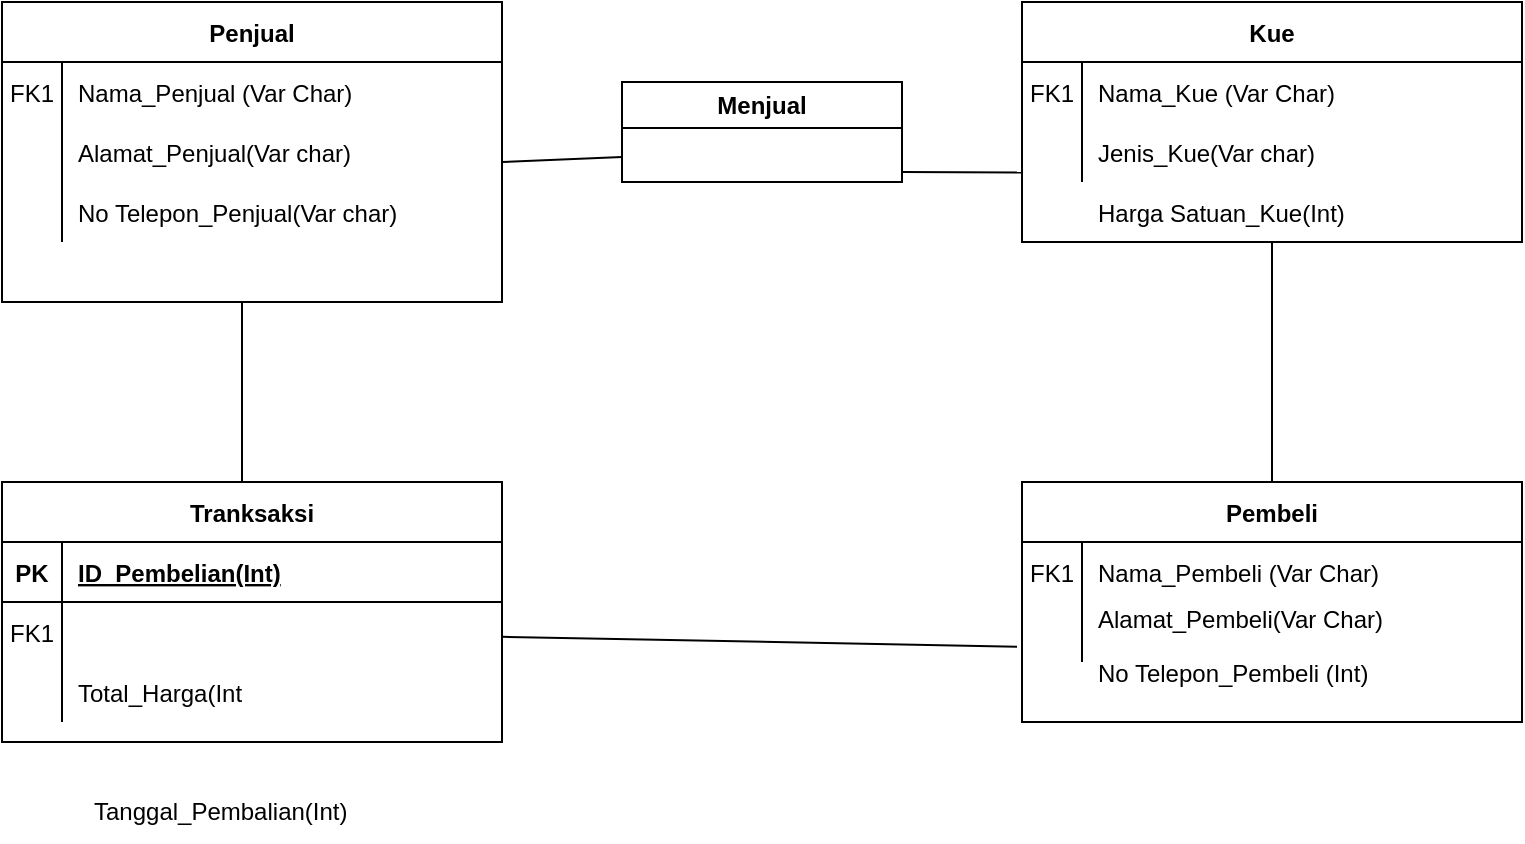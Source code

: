 <mxfile version="20.8.16" type="device"><diagram id="R2lEEEUBdFMjLlhIrx00" name="Page-1"><mxGraphModel dx="823" dy="491" grid="1" gridSize="10" guides="1" tooltips="1" connect="1" arrows="1" fold="1" page="1" pageScale="1" pageWidth="850" pageHeight="1100" math="0" shadow="0" extFonts="Permanent Marker^https://fonts.googleapis.com/css?family=Permanent+Marker"><root><mxCell id="0"/><mxCell id="1" parent="0"/><mxCell id="C-vyLk0tnHw3VtMMgP7b-13" value="Pembeli" style="shape=table;startSize=30;container=1;collapsible=1;childLayout=tableLayout;fixedRows=1;rowLines=0;fontStyle=1;align=center;resizeLast=1;" parent="1" vertex="1"><mxGeometry x="590" y="280" width="250" height="120" as="geometry"/></mxCell><mxCell id="C-vyLk0tnHw3VtMMgP7b-17" value="" style="shape=partialRectangle;collapsible=0;dropTarget=0;pointerEvents=0;fillColor=none;points=[[0,0.5],[1,0.5]];portConstraint=eastwest;top=0;left=0;right=0;bottom=0;" parent="C-vyLk0tnHw3VtMMgP7b-13" vertex="1"><mxGeometry y="30" width="250" height="30" as="geometry"/></mxCell><mxCell id="C-vyLk0tnHw3VtMMgP7b-18" value="FK1" style="shape=partialRectangle;overflow=hidden;connectable=0;fillColor=none;top=0;left=0;bottom=0;right=0;" parent="C-vyLk0tnHw3VtMMgP7b-17" vertex="1"><mxGeometry width="30" height="30" as="geometry"><mxRectangle width="30" height="30" as="alternateBounds"/></mxGeometry></mxCell><mxCell id="C-vyLk0tnHw3VtMMgP7b-19" value="Nama_Pembeli (Var Char)" style="shape=partialRectangle;overflow=hidden;connectable=0;fillColor=none;top=0;left=0;bottom=0;right=0;align=left;spacingLeft=6;" parent="C-vyLk0tnHw3VtMMgP7b-17" vertex="1"><mxGeometry x="30" width="220" height="30" as="geometry"><mxRectangle width="220" height="30" as="alternateBounds"/></mxGeometry></mxCell><mxCell id="C-vyLk0tnHw3VtMMgP7b-20" value="" style="shape=partialRectangle;collapsible=0;dropTarget=0;pointerEvents=0;fillColor=none;points=[[0,0.5],[1,0.5]];portConstraint=eastwest;top=0;left=0;right=0;bottom=0;" parent="C-vyLk0tnHw3VtMMgP7b-13" vertex="1"><mxGeometry y="60" width="250" height="30" as="geometry"/></mxCell><mxCell id="C-vyLk0tnHw3VtMMgP7b-21" value="" style="shape=partialRectangle;overflow=hidden;connectable=0;fillColor=none;top=0;left=0;bottom=0;right=0;" parent="C-vyLk0tnHw3VtMMgP7b-20" vertex="1"><mxGeometry width="30" height="30" as="geometry"><mxRectangle width="30" height="30" as="alternateBounds"/></mxGeometry></mxCell><mxCell id="C-vyLk0tnHw3VtMMgP7b-22" value="Alamat_Pembeli(Var Char)&#10;" style="shape=partialRectangle;overflow=hidden;connectable=0;fillColor=none;top=0;left=0;bottom=0;right=0;align=left;spacingLeft=6;" parent="C-vyLk0tnHw3VtMMgP7b-20" vertex="1"><mxGeometry x="30" width="220" height="30" as="geometry"><mxRectangle width="220" height="30" as="alternateBounds"/></mxGeometry></mxCell><mxCell id="mlaq9Z1DcG3F70mYY5JL-11" value="No Telepon_Pembeli (Int)" style="shape=partialRectangle;overflow=hidden;connectable=0;fillColor=none;top=0;left=0;bottom=0;right=0;align=left;spacingLeft=6;" vertex="1" parent="1"><mxGeometry x="620" y="360" width="220" height="30" as="geometry"><mxRectangle width="220" height="30" as="alternateBounds"/></mxGeometry></mxCell><mxCell id="mlaq9Z1DcG3F70mYY5JL-20" value="Harga Satuan_Kue(Int)" style="shape=partialRectangle;overflow=hidden;connectable=0;fillColor=none;top=0;left=0;bottom=0;right=0;align=left;spacingLeft=6;" vertex="1" parent="1"><mxGeometry x="620" y="130" width="220" height="30" as="geometry"><mxRectangle width="220" height="30" as="alternateBounds"/></mxGeometry></mxCell><mxCell id="mlaq9Z1DcG3F70mYY5JL-28" value="Kue" style="shape=table;startSize=30;container=1;collapsible=1;childLayout=tableLayout;fixedRows=1;rowLines=0;fontStyle=1;align=center;resizeLast=1;" vertex="1" parent="1"><mxGeometry x="590" y="40" width="250" height="120" as="geometry"/></mxCell><mxCell id="mlaq9Z1DcG3F70mYY5JL-29" value="" style="shape=partialRectangle;collapsible=0;dropTarget=0;pointerEvents=0;fillColor=none;points=[[0,0.5],[1,0.5]];portConstraint=eastwest;top=0;left=0;right=0;bottom=0;" vertex="1" parent="mlaq9Z1DcG3F70mYY5JL-28"><mxGeometry y="30" width="250" height="30" as="geometry"/></mxCell><mxCell id="mlaq9Z1DcG3F70mYY5JL-30" value="FK1" style="shape=partialRectangle;overflow=hidden;connectable=0;fillColor=none;top=0;left=0;bottom=0;right=0;" vertex="1" parent="mlaq9Z1DcG3F70mYY5JL-29"><mxGeometry width="30" height="30" as="geometry"><mxRectangle width="30" height="30" as="alternateBounds"/></mxGeometry></mxCell><mxCell id="mlaq9Z1DcG3F70mYY5JL-31" value="Nama_Kue (Var Char)" style="shape=partialRectangle;overflow=hidden;connectable=0;fillColor=none;top=0;left=0;bottom=0;right=0;align=left;spacingLeft=6;" vertex="1" parent="mlaq9Z1DcG3F70mYY5JL-29"><mxGeometry x="30" width="220" height="30" as="geometry"><mxRectangle width="220" height="30" as="alternateBounds"/></mxGeometry></mxCell><mxCell id="mlaq9Z1DcG3F70mYY5JL-32" value="" style="shape=partialRectangle;collapsible=0;dropTarget=0;pointerEvents=0;fillColor=none;points=[[0,0.5],[1,0.5]];portConstraint=eastwest;top=0;left=0;right=0;bottom=0;" vertex="1" parent="mlaq9Z1DcG3F70mYY5JL-28"><mxGeometry y="60" width="250" height="30" as="geometry"/></mxCell><mxCell id="mlaq9Z1DcG3F70mYY5JL-33" value="" style="shape=partialRectangle;overflow=hidden;connectable=0;fillColor=none;top=0;left=0;bottom=0;right=0;" vertex="1" parent="mlaq9Z1DcG3F70mYY5JL-32"><mxGeometry width="30" height="30" as="geometry"><mxRectangle width="30" height="30" as="alternateBounds"/></mxGeometry></mxCell><mxCell id="mlaq9Z1DcG3F70mYY5JL-34" value="Jenis_Kue(Var char)" style="shape=partialRectangle;overflow=hidden;connectable=0;fillColor=none;top=0;left=0;bottom=0;right=0;align=left;spacingLeft=6;" vertex="1" parent="mlaq9Z1DcG3F70mYY5JL-32"><mxGeometry x="30" width="220" height="30" as="geometry"><mxRectangle width="220" height="30" as="alternateBounds"/></mxGeometry></mxCell><mxCell id="mlaq9Z1DcG3F70mYY5JL-35" value="Tranksaksi" style="shape=table;startSize=30;container=1;collapsible=1;childLayout=tableLayout;fixedRows=1;rowLines=0;fontStyle=1;align=center;resizeLast=1;" vertex="1" parent="1"><mxGeometry x="80" y="280" width="250" height="130" as="geometry"/></mxCell><mxCell id="mlaq9Z1DcG3F70mYY5JL-36" value="" style="shape=partialRectangle;collapsible=0;dropTarget=0;pointerEvents=0;fillColor=none;points=[[0,0.5],[1,0.5]];portConstraint=eastwest;top=0;left=0;right=0;bottom=1;" vertex="1" parent="mlaq9Z1DcG3F70mYY5JL-35"><mxGeometry y="30" width="250" height="30" as="geometry"/></mxCell><mxCell id="mlaq9Z1DcG3F70mYY5JL-37" value="PK" style="shape=partialRectangle;overflow=hidden;connectable=0;fillColor=none;top=0;left=0;bottom=0;right=0;fontStyle=1;" vertex="1" parent="mlaq9Z1DcG3F70mYY5JL-36"><mxGeometry width="30" height="30" as="geometry"><mxRectangle width="30" height="30" as="alternateBounds"/></mxGeometry></mxCell><mxCell id="mlaq9Z1DcG3F70mYY5JL-38" value="ID_Pembelian(Int)" style="shape=partialRectangle;overflow=hidden;connectable=0;fillColor=none;top=0;left=0;bottom=0;right=0;align=left;spacingLeft=6;fontStyle=5;" vertex="1" parent="mlaq9Z1DcG3F70mYY5JL-36"><mxGeometry x="30" width="220" height="30" as="geometry"><mxRectangle width="220" height="30" as="alternateBounds"/></mxGeometry></mxCell><mxCell id="mlaq9Z1DcG3F70mYY5JL-39" value="" style="shape=partialRectangle;collapsible=0;dropTarget=0;pointerEvents=0;fillColor=none;points=[[0,0.5],[1,0.5]];portConstraint=eastwest;top=0;left=0;right=0;bottom=0;" vertex="1" parent="mlaq9Z1DcG3F70mYY5JL-35"><mxGeometry y="60" width="250" height="30" as="geometry"/></mxCell><mxCell id="mlaq9Z1DcG3F70mYY5JL-40" value="FK1" style="shape=partialRectangle;overflow=hidden;connectable=0;fillColor=none;top=0;left=0;bottom=0;right=0;" vertex="1" parent="mlaq9Z1DcG3F70mYY5JL-39"><mxGeometry width="30" height="30" as="geometry"><mxRectangle width="30" height="30" as="alternateBounds"/></mxGeometry></mxCell><mxCell id="mlaq9Z1DcG3F70mYY5JL-41" value="" style="shape=partialRectangle;overflow=hidden;connectable=0;fillColor=none;top=0;left=0;bottom=0;right=0;align=left;spacingLeft=6;" vertex="1" parent="mlaq9Z1DcG3F70mYY5JL-39"><mxGeometry x="30" width="220" height="30" as="geometry"><mxRectangle width="220" height="30" as="alternateBounds"/></mxGeometry></mxCell><mxCell id="mlaq9Z1DcG3F70mYY5JL-42" value="" style="shape=partialRectangle;collapsible=0;dropTarget=0;pointerEvents=0;fillColor=none;points=[[0,0.5],[1,0.5]];portConstraint=eastwest;top=0;left=0;right=0;bottom=0;" vertex="1" parent="mlaq9Z1DcG3F70mYY5JL-35"><mxGeometry y="90" width="250" height="30" as="geometry"/></mxCell><mxCell id="mlaq9Z1DcG3F70mYY5JL-43" value="" style="shape=partialRectangle;overflow=hidden;connectable=0;fillColor=none;top=0;left=0;bottom=0;right=0;" vertex="1" parent="mlaq9Z1DcG3F70mYY5JL-42"><mxGeometry width="30" height="30" as="geometry"><mxRectangle width="30" height="30" as="alternateBounds"/></mxGeometry></mxCell><mxCell id="mlaq9Z1DcG3F70mYY5JL-44" value="Total_Harga(Int" style="shape=partialRectangle;overflow=hidden;connectable=0;fillColor=none;top=0;left=0;bottom=0;right=0;align=left;spacingLeft=6;" vertex="1" parent="mlaq9Z1DcG3F70mYY5JL-42"><mxGeometry x="30" width="220" height="30" as="geometry"><mxRectangle width="220" height="30" as="alternateBounds"/></mxGeometry></mxCell><mxCell id="mlaq9Z1DcG3F70mYY5JL-45" value="Tanggal_Pembalian(Int)" style="text;strokeColor=none;fillColor=none;align=left;verticalAlign=middle;spacingLeft=4;spacingRight=4;overflow=hidden;points=[[0,0.5],[1,0.5]];portConstraint=eastwest;rotatable=0;whiteSpace=wrap;html=1;" vertex="1" parent="1"><mxGeometry x="120" y="430" width="140" height="30" as="geometry"/></mxCell><mxCell id="mlaq9Z1DcG3F70mYY5JL-46" value="Penjual" style="shape=table;startSize=30;container=1;collapsible=1;childLayout=tableLayout;fixedRows=1;rowLines=0;fontStyle=1;align=center;resizeLast=1;" vertex="1" parent="1"><mxGeometry x="80" y="40" width="250" height="150" as="geometry"/></mxCell><mxCell id="mlaq9Z1DcG3F70mYY5JL-47" value="" style="shape=partialRectangle;collapsible=0;dropTarget=0;pointerEvents=0;fillColor=none;points=[[0,0.5],[1,0.5]];portConstraint=eastwest;top=0;left=0;right=0;bottom=0;" vertex="1" parent="mlaq9Z1DcG3F70mYY5JL-46"><mxGeometry y="30" width="250" height="30" as="geometry"/></mxCell><mxCell id="mlaq9Z1DcG3F70mYY5JL-48" value="FK1" style="shape=partialRectangle;overflow=hidden;connectable=0;fillColor=none;top=0;left=0;bottom=0;right=0;" vertex="1" parent="mlaq9Z1DcG3F70mYY5JL-47"><mxGeometry width="30" height="30" as="geometry"><mxRectangle width="30" height="30" as="alternateBounds"/></mxGeometry></mxCell><mxCell id="mlaq9Z1DcG3F70mYY5JL-49" value="Nama_Penjual (Var Char)" style="shape=partialRectangle;overflow=hidden;connectable=0;fillColor=none;top=0;left=0;bottom=0;right=0;align=left;spacingLeft=6;" vertex="1" parent="mlaq9Z1DcG3F70mYY5JL-47"><mxGeometry x="30" width="220" height="30" as="geometry"><mxRectangle width="220" height="30" as="alternateBounds"/></mxGeometry></mxCell><mxCell id="mlaq9Z1DcG3F70mYY5JL-50" value="" style="shape=partialRectangle;collapsible=0;dropTarget=0;pointerEvents=0;fillColor=none;points=[[0,0.5],[1,0.5]];portConstraint=eastwest;top=0;left=0;right=0;bottom=0;" vertex="1" parent="mlaq9Z1DcG3F70mYY5JL-46"><mxGeometry y="60" width="250" height="30" as="geometry"/></mxCell><mxCell id="mlaq9Z1DcG3F70mYY5JL-51" value="" style="shape=partialRectangle;overflow=hidden;connectable=0;fillColor=none;top=0;left=0;bottom=0;right=0;" vertex="1" parent="mlaq9Z1DcG3F70mYY5JL-50"><mxGeometry width="30" height="30" as="geometry"><mxRectangle width="30" height="30" as="alternateBounds"/></mxGeometry></mxCell><mxCell id="mlaq9Z1DcG3F70mYY5JL-52" value="Alamat_Penjual(Var char)" style="shape=partialRectangle;overflow=hidden;connectable=0;fillColor=none;top=0;left=0;bottom=0;right=0;align=left;spacingLeft=6;" vertex="1" parent="mlaq9Z1DcG3F70mYY5JL-50"><mxGeometry x="30" width="220" height="30" as="geometry"><mxRectangle width="220" height="30" as="alternateBounds"/></mxGeometry></mxCell><mxCell id="mlaq9Z1DcG3F70mYY5JL-53" value="" style="shape=partialRectangle;collapsible=0;dropTarget=0;pointerEvents=0;fillColor=none;points=[[0,0.5],[1,0.5]];portConstraint=eastwest;top=0;left=0;right=0;bottom=0;" vertex="1" parent="mlaq9Z1DcG3F70mYY5JL-46"><mxGeometry y="90" width="250" height="30" as="geometry"/></mxCell><mxCell id="mlaq9Z1DcG3F70mYY5JL-54" value="" style="shape=partialRectangle;overflow=hidden;connectable=0;fillColor=none;top=0;left=0;bottom=0;right=0;" vertex="1" parent="mlaq9Z1DcG3F70mYY5JL-53"><mxGeometry width="30" height="30" as="geometry"><mxRectangle width="30" height="30" as="alternateBounds"/></mxGeometry></mxCell><mxCell id="mlaq9Z1DcG3F70mYY5JL-55" value="No Telepon_Penjual(Var char)" style="shape=partialRectangle;overflow=hidden;connectable=0;fillColor=none;top=0;left=0;bottom=0;right=0;align=left;spacingLeft=6;" vertex="1" parent="mlaq9Z1DcG3F70mYY5JL-53"><mxGeometry x="30" width="220" height="30" as="geometry"><mxRectangle width="220" height="30" as="alternateBounds"/></mxGeometry></mxCell><mxCell id="mlaq9Z1DcG3F70mYY5JL-56" value="Menjual" style="swimlane;whiteSpace=wrap;html=1;" vertex="1" parent="1"><mxGeometry x="390" y="80" width="140" height="50" as="geometry"/></mxCell><mxCell id="mlaq9Z1DcG3F70mYY5JL-61" value="" style="endArrow=none;html=1;rounded=0;entryX=0.5;entryY=1;entryDx=0;entryDy=0;exitX=0.5;exitY=0;exitDx=0;exitDy=0;" edge="1" parent="1" source="C-vyLk0tnHw3VtMMgP7b-13" target="mlaq9Z1DcG3F70mYY5JL-28"><mxGeometry width="50" height="50" relative="1" as="geometry"><mxPoint x="450" y="290" as="sourcePoint"/><mxPoint x="500" y="240" as="targetPoint"/></mxGeometry></mxCell><mxCell id="mlaq9Z1DcG3F70mYY5JL-62" value="" style="endArrow=none;html=1;rounded=0;entryX=-0.01;entryY=0.744;entryDx=0;entryDy=0;entryPerimeter=0;" edge="1" parent="1" source="mlaq9Z1DcG3F70mYY5JL-39" target="C-vyLk0tnHw3VtMMgP7b-20"><mxGeometry width="50" height="50" relative="1" as="geometry"><mxPoint x="435" y="360" as="sourcePoint"/><mxPoint x="485" y="310" as="targetPoint"/></mxGeometry></mxCell><mxCell id="mlaq9Z1DcG3F70mYY5JL-63" value="" style="endArrow=none;html=1;rounded=0;exitX=0.5;exitY=0;exitDx=0;exitDy=0;" edge="1" parent="1"><mxGeometry width="50" height="50" relative="1" as="geometry"><mxPoint x="200" y="280" as="sourcePoint"/><mxPoint x="200" y="190" as="targetPoint"/></mxGeometry></mxCell><mxCell id="mlaq9Z1DcG3F70mYY5JL-64" value="" style="endArrow=none;html=1;rounded=0;entryX=0;entryY=0.75;entryDx=0;entryDy=0;" edge="1" parent="1" target="mlaq9Z1DcG3F70mYY5JL-56"><mxGeometry width="50" height="50" relative="1" as="geometry"><mxPoint x="330" y="120" as="sourcePoint"/><mxPoint x="380" y="70" as="targetPoint"/></mxGeometry></mxCell><mxCell id="mlaq9Z1DcG3F70mYY5JL-66" value="" style="endArrow=none;html=1;rounded=0;entryX=-0.002;entryY=0.84;entryDx=0;entryDy=0;entryPerimeter=0;" edge="1" parent="1" target="mlaq9Z1DcG3F70mYY5JL-32"><mxGeometry width="50" height="50" relative="1" as="geometry"><mxPoint x="530" y="125" as="sourcePoint"/><mxPoint x="580" y="75" as="targetPoint"/></mxGeometry></mxCell></root></mxGraphModel></diagram></mxfile>
